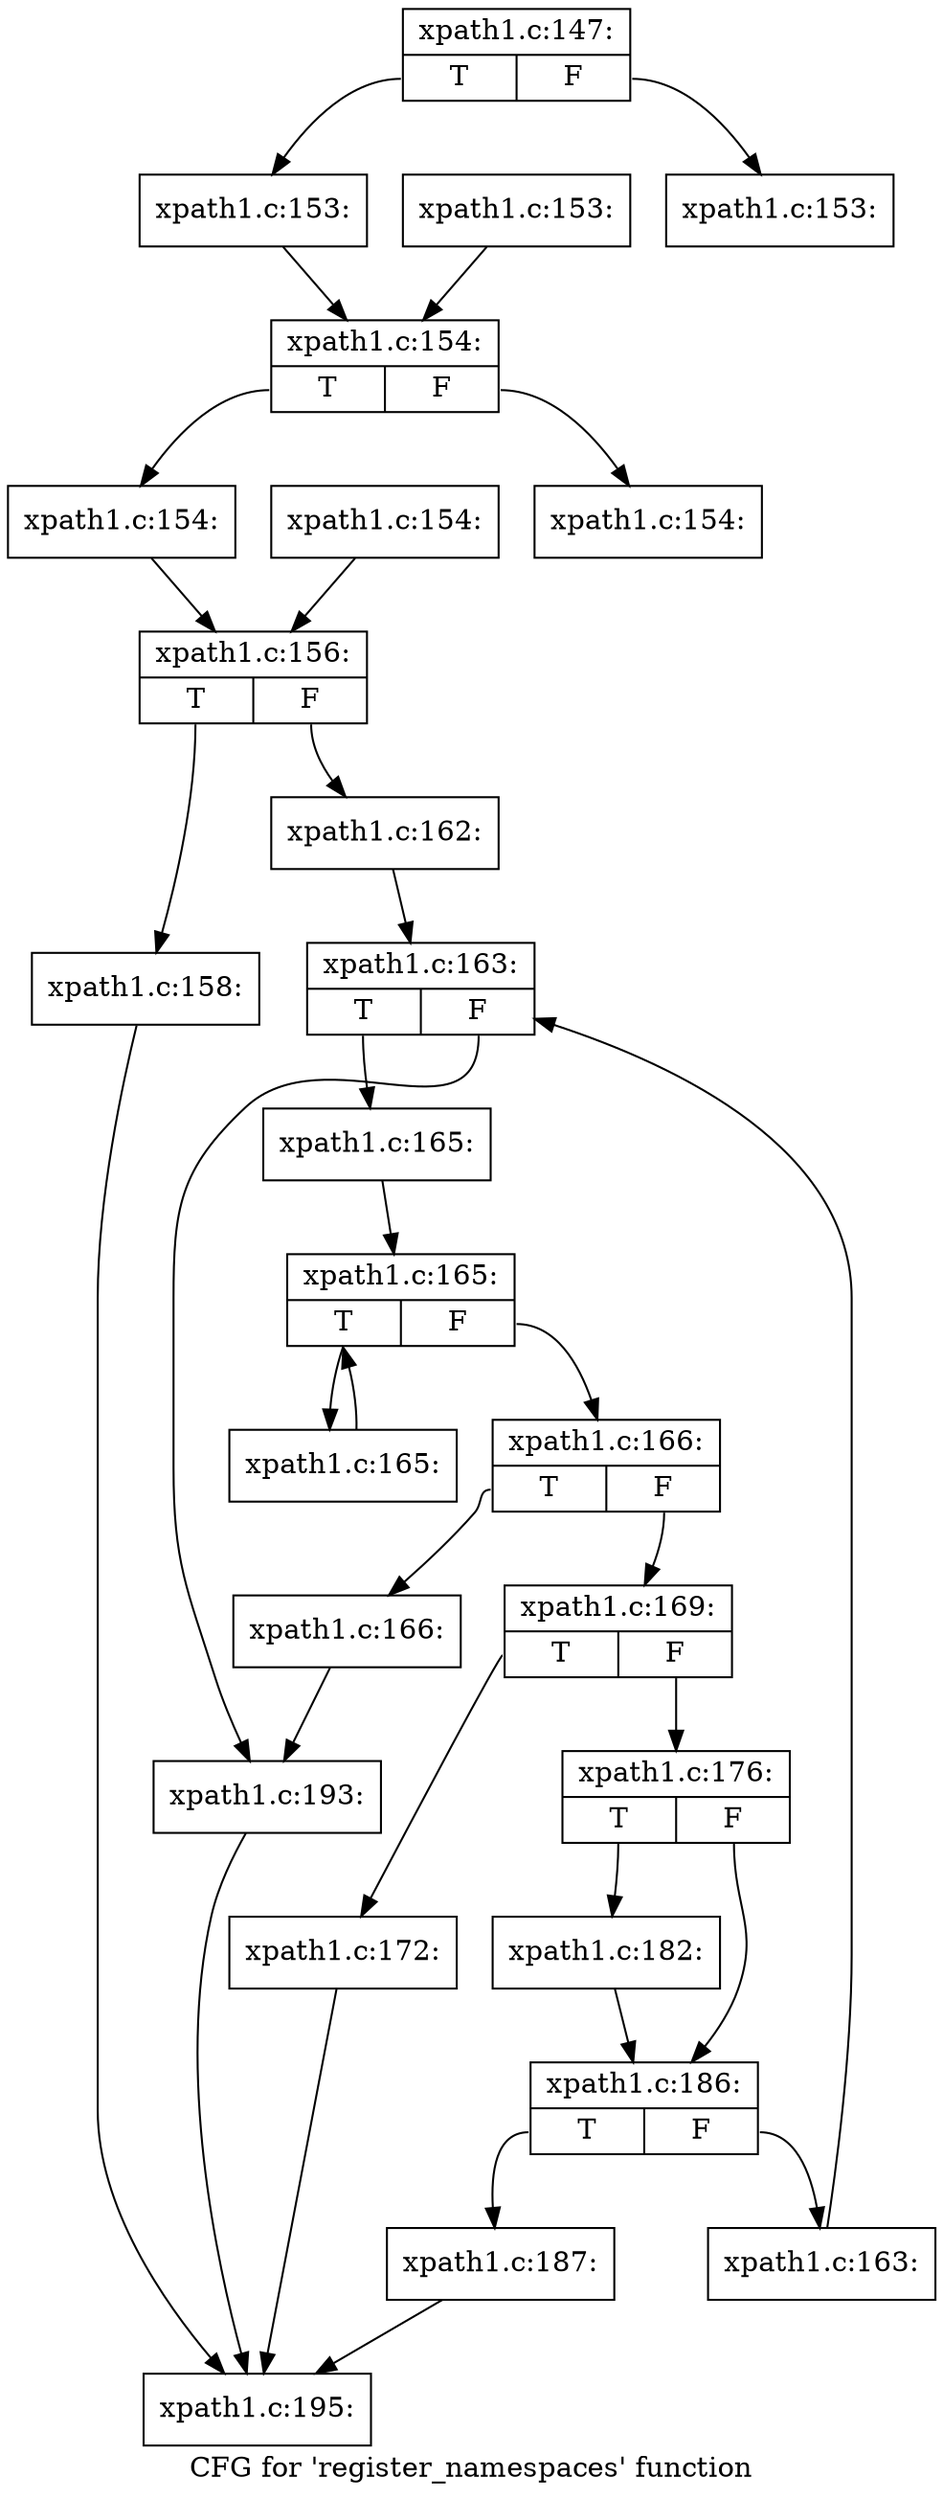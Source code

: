 digraph "CFG for 'register_namespaces' function" {
	label="CFG for 'register_namespaces' function";

	Node0x4fc0a10 [shape=record,label="{xpath1.c:147:|{<s0>T|<s1>F}}"];
	Node0x4fc0a10:s0 -> Node0x4fc7440;
	Node0x4fc0a10:s1 -> Node0x4fc7490;
	Node0x4fc7440 [shape=record,label="{xpath1.c:153:}"];
	Node0x4fc7440 -> Node0x4fc74e0;
	Node0x4fc7490 [shape=record,label="{xpath1.c:153:}"];
	Node0x4fc7b70 [shape=record,label="{xpath1.c:153:}"];
	Node0x4fc7b70 -> Node0x4fc74e0;
	Node0x4fc74e0 [shape=record,label="{xpath1.c:154:|{<s0>T|<s1>F}}"];
	Node0x4fc74e0:s0 -> Node0x4fc7c50;
	Node0x4fc74e0:s1 -> Node0x4fc7ca0;
	Node0x4fc7c50 [shape=record,label="{xpath1.c:154:}"];
	Node0x4fc7c50 -> Node0x4fc7cf0;
	Node0x4fc7ca0 [shape=record,label="{xpath1.c:154:}"];
	Node0x4fc8210 [shape=record,label="{xpath1.c:154:}"];
	Node0x4fc8210 -> Node0x4fc7cf0;
	Node0x4fc7cf0 [shape=record,label="{xpath1.c:156:|{<s0>T|<s1>F}}"];
	Node0x4fc7cf0:s0 -> Node0x4fc8b70;
	Node0x4fc7cf0:s1 -> Node0x4fc8ea0;
	Node0x4fc8b70 [shape=record,label="{xpath1.c:158:}"];
	Node0x4fc8b70 -> Node0x4fc0ea0;
	Node0x4fc8ea0 [shape=record,label="{xpath1.c:162:}"];
	Node0x4fc8ea0 -> Node0x4fc9640;
	Node0x4fc9640 [shape=record,label="{xpath1.c:163:|{<s0>T|<s1>F}}"];
	Node0x4fc9640:s0 -> Node0x4fc9a20;
	Node0x4fc9640:s1 -> Node0x4fc9820;
	Node0x4fc9a20 [shape=record,label="{xpath1.c:165:}"];
	Node0x4fc9a20 -> Node0x4fc9b00;
	Node0x4fc9b00 [shape=record,label="{xpath1.c:165:|{<s0>T|<s1>F}}"];
	Node0x4fc9b00:s0 -> Node0x4fc9fc0;
	Node0x4fc9b00:s1 -> Node0x4fb13b0;
	Node0x4fc9fc0 [shape=record,label="{xpath1.c:165:}"];
	Node0x4fc9fc0 -> Node0x4fc9b00;
	Node0x4fb13b0 [shape=record,label="{xpath1.c:166:|{<s0>T|<s1>F}}"];
	Node0x4fb13b0:s0 -> Node0x4fc84d0;
	Node0x4fb13b0:s1 -> Node0x4fc86e0;
	Node0x4fc84d0 [shape=record,label="{xpath1.c:166:}"];
	Node0x4fc84d0 -> Node0x4fc9820;
	Node0x4fc86e0 [shape=record,label="{xpath1.c:169:|{<s0>T|<s1>F}}"];
	Node0x4fc86e0:s0 -> Node0x4fcc210;
	Node0x4fc86e0:s1 -> Node0x4fcc2e0;
	Node0x4fcc210 [shape=record,label="{xpath1.c:172:}"];
	Node0x4fcc210 -> Node0x4fc0ea0;
	Node0x4fcc2e0 [shape=record,label="{xpath1.c:176:|{<s0>T|<s1>F}}"];
	Node0x4fcc2e0:s0 -> Node0x4fcd100;
	Node0x4fcc2e0:s1 -> Node0x4fcd150;
	Node0x4fcd100 [shape=record,label="{xpath1.c:182:}"];
	Node0x4fcd100 -> Node0x4fcd150;
	Node0x4fcd150 [shape=record,label="{xpath1.c:186:|{<s0>T|<s1>F}}"];
	Node0x4fcd150:s0 -> Node0x4fcd810;
	Node0x4fcd150:s1 -> Node0x4fcd860;
	Node0x4fcd810 [shape=record,label="{xpath1.c:187:}"];
	Node0x4fcd810 -> Node0x4fc0ea0;
	Node0x4fcd860 [shape=record,label="{xpath1.c:163:}"];
	Node0x4fcd860 -> Node0x4fc9640;
	Node0x4fc9820 [shape=record,label="{xpath1.c:193:}"];
	Node0x4fc9820 -> Node0x4fc0ea0;
	Node0x4fc0ea0 [shape=record,label="{xpath1.c:195:}"];
}
